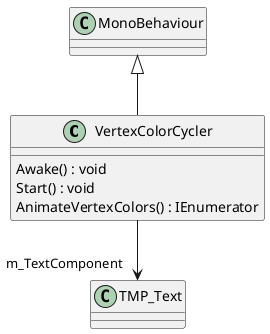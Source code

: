 @startuml
class VertexColorCycler {
    Awake() : void
    Start() : void
    AnimateVertexColors() : IEnumerator
}
MonoBehaviour <|-- VertexColorCycler
VertexColorCycler --> "m_TextComponent" TMP_Text
@enduml
